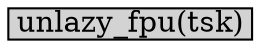 digraph arch_i386_kernel_process{
        size="10,18";
        ratio=filled;
        
        node[style=filled, shape = box, margin="0.05,0.005",height="0.1",width="0.1"];  

        subgraph prepare_to_copy{
                label="void prepare_to_copy(struct task_struct *tsk)";
                
	        unlazy_fpu[label="unlazy_fpu(tsk)"];
        }
		
}
